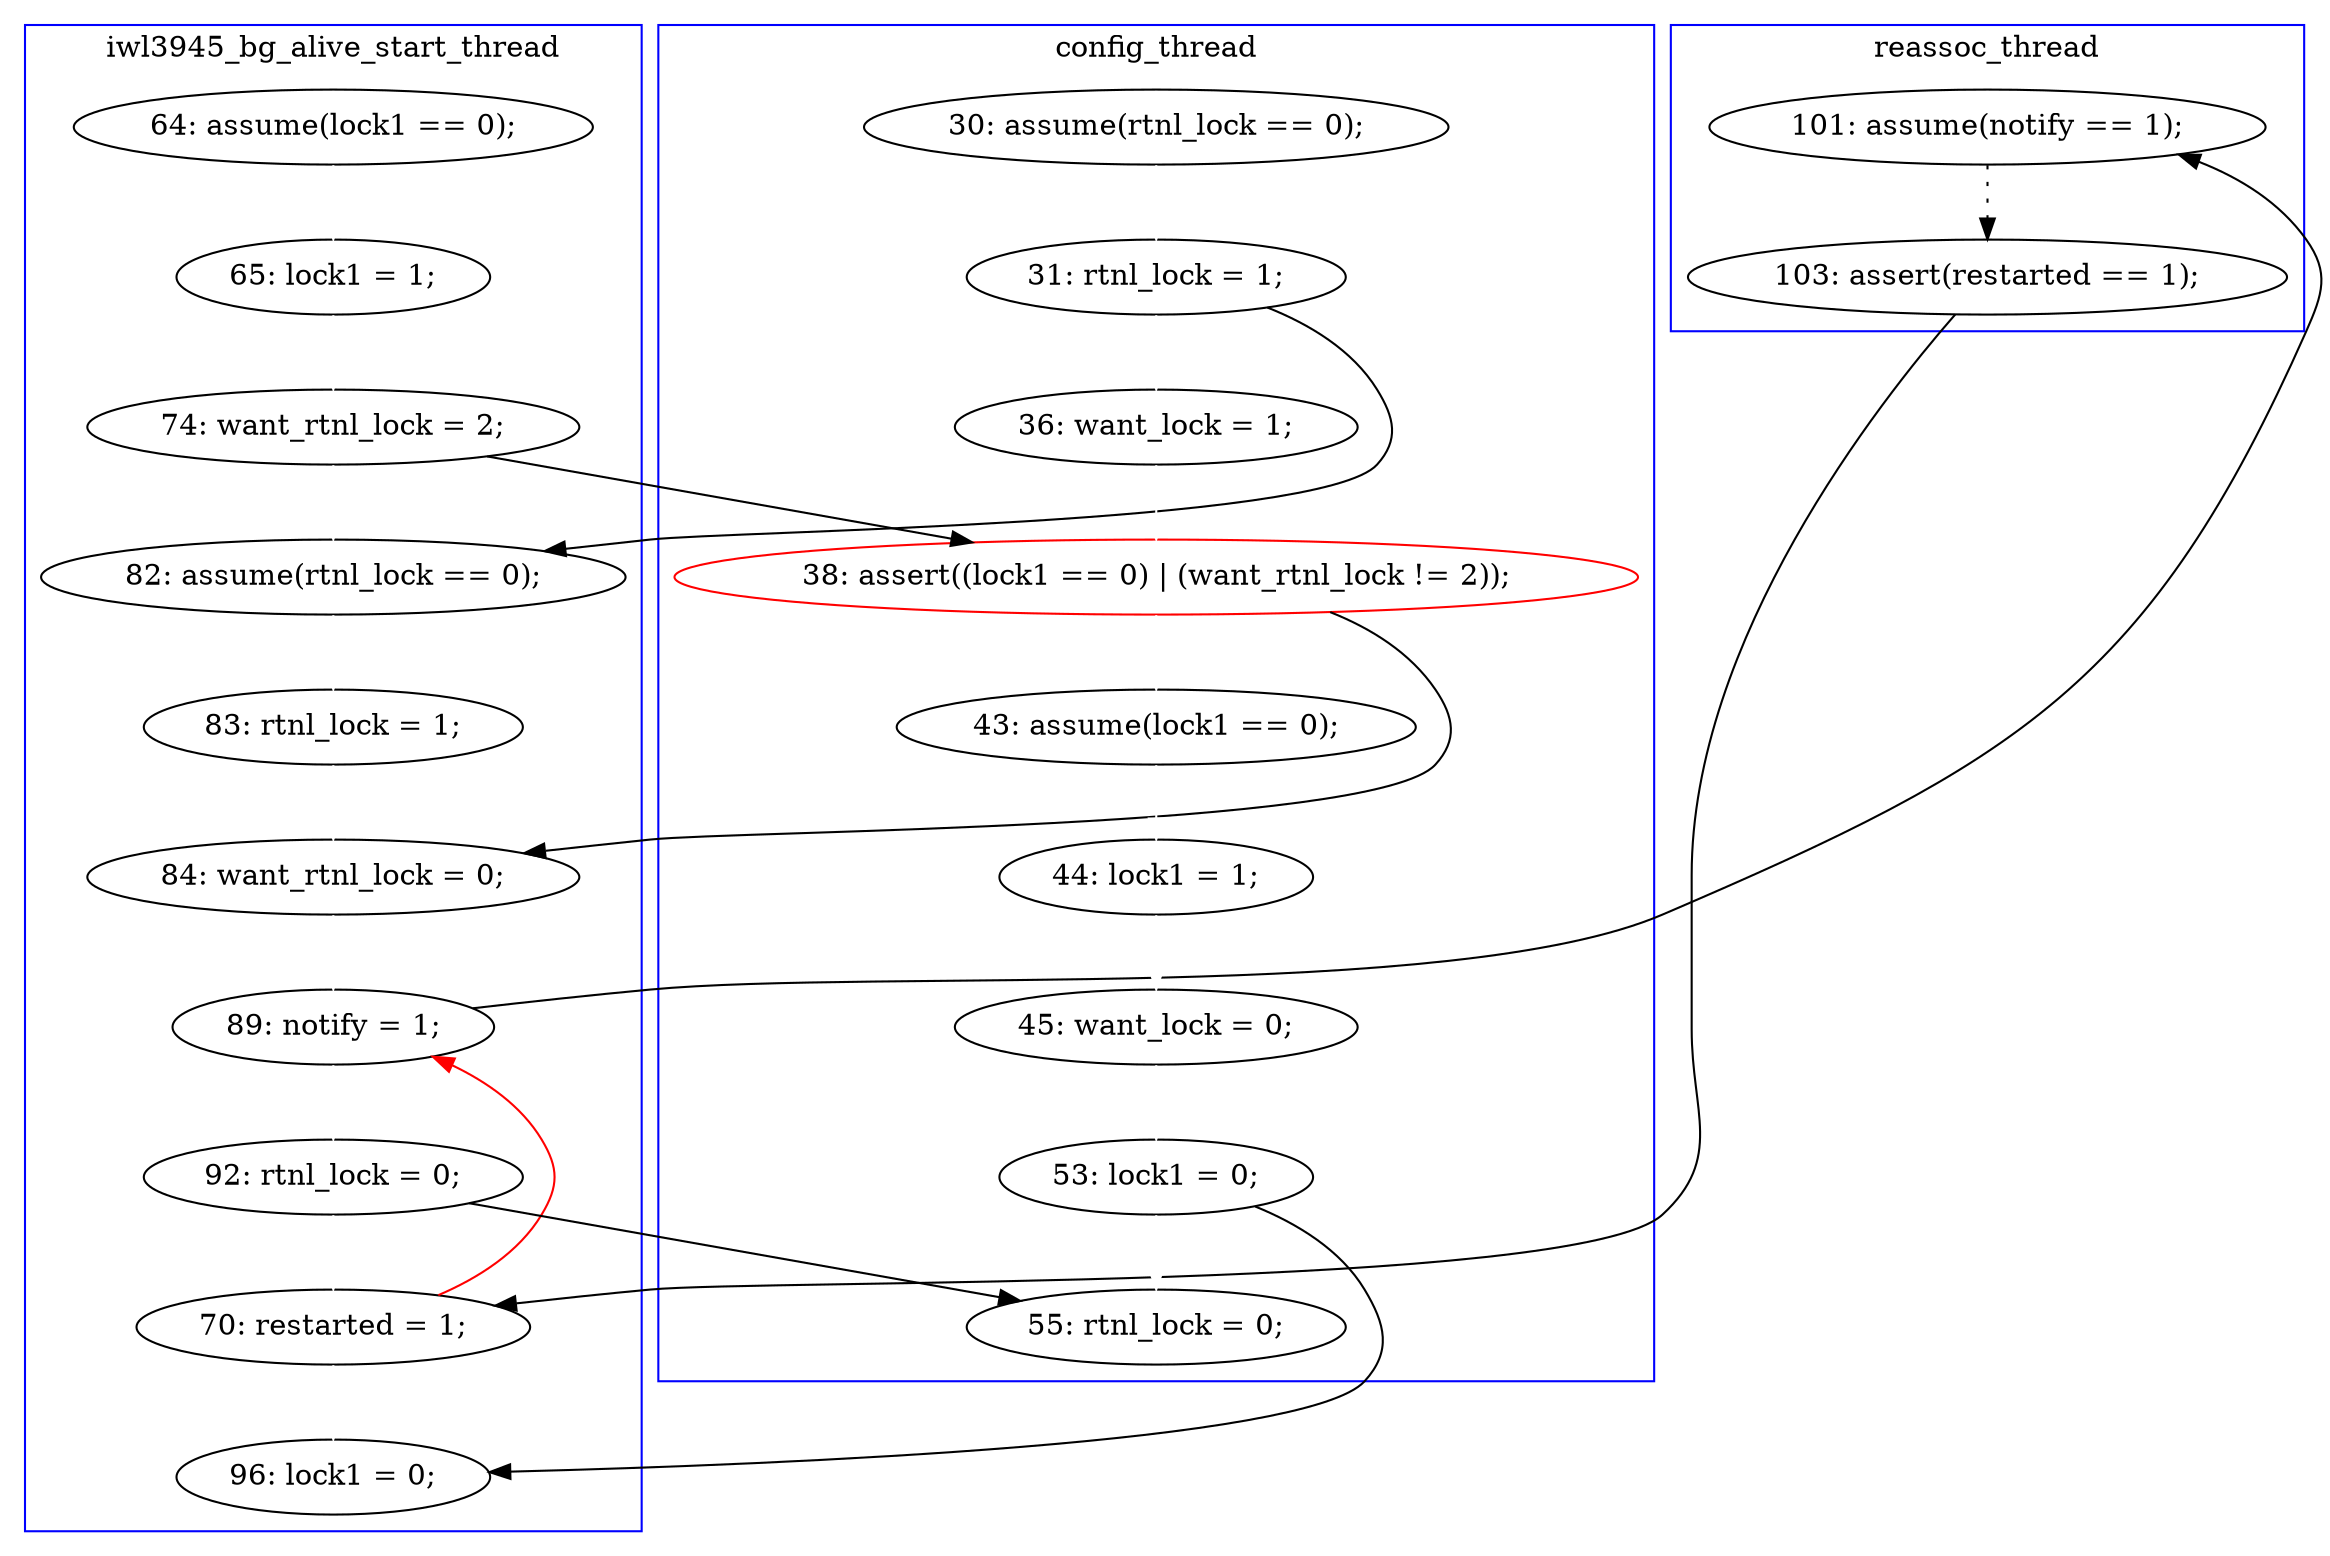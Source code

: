 digraph Counterexample {
	23 -> 26 [color = black, style = solid, constraint = false]
	37 -> 39 [color = white, style = solid]
	32 -> 33 [color = black, style = solid, constraint = false]
	19 -> 28 [color = white, style = solid]
	19 -> 22 [color = black, style = solid, constraint = false]
	11 -> 12 [color = white, style = solid]
	18 -> 19 [color = white, style = solid]
	22 -> 23 [color = white, style = solid]
	28 -> 29 [color = white, style = solid]
	14 -> 15 [color = white, style = solid]
	23 -> 32 [color = white, style = solid]
	32 -> 37 [color = white, style = solid]
	27 -> 37 [color = black, style = solid, constraint = false]
	29 -> 30 [color = white, style = solid]
	21 -> 22 [color = white, style = solid]
	17 -> 19 [color = black, style = solid, constraint = false]
	37 -> 23 [color = red, style = solid, constraint = false]
	26 -> 27 [color = black, style = dotted]
	15 -> 17 [color = white, style = solid]
	31 -> 33 [color = white, style = solid]
	17 -> 20 [color = white, style = solid]
	12 -> 18 [color = white, style = solid]
	30 -> 31 [color = white, style = solid]
	12 -> 20 [color = black, style = solid, constraint = false]
	31 -> 39 [color = black, style = solid, constraint = false]
	20 -> 21 [color = white, style = solid]
	subgraph cluster3 {
		label = reassoc_thread
		color = blue
		26  [label = "101: assume(notify == 1);"]
		27  [label = "103: assert(restarted == 1);"]
	}
	subgraph cluster2 {
		label = iwl3945_bg_alive_start_thread
		color = blue
		23  [label = "89: notify = 1;"]
		15  [label = "65: lock1 = 1;"]
		17  [label = "74: want_rtnl_lock = 2;"]
		32  [label = "92: rtnl_lock = 0;"]
		20  [label = "82: assume(rtnl_lock == 0);"]
		37  [label = "70: restarted = 1;"]
		21  [label = "83: rtnl_lock = 1;"]
		14  [label = "64: assume(lock1 == 0);"]
		22  [label = "84: want_rtnl_lock = 0;"]
		39  [label = "96: lock1 = 0;"]
	}
	subgraph cluster1 {
		label = config_thread
		color = blue
		18  [label = "36: want_lock = 1;"]
		19  [label = "38: assert((lock1 == 0) | (want_rtnl_lock != 2));", color = red]
		11  [label = "30: assume(rtnl_lock == 0);"]
		30  [label = "45: want_lock = 0;"]
		28  [label = "43: assume(lock1 == 0);"]
		31  [label = "53: lock1 = 0;"]
		29  [label = "44: lock1 = 1;"]
		12  [label = "31: rtnl_lock = 1;"]
		33  [label = "55: rtnl_lock = 0;"]
	}
}